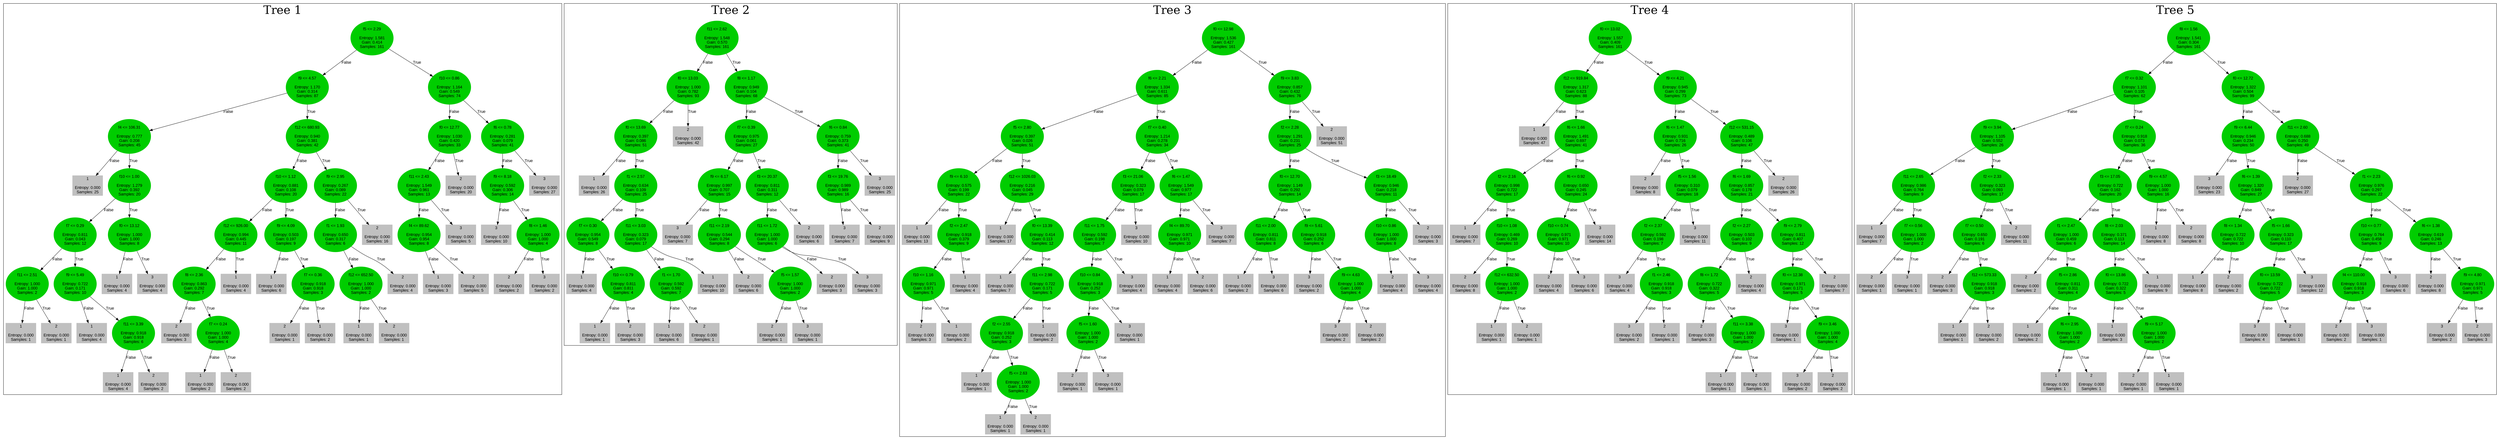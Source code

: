 digraph RandomForest {
	graph [fontsize=40]
	node [fontname=Arial style=filled]
	edge [fontname=Arial]
	subgraph cluster_1 {
		140003292626280 [label="f5 <= 2.29

Entropy: 1.581
Gain: 0.414
Samples: 161" color=green3 shape=ellipse]
		140003292626280 -> 140003292780864 [label=False]
		140003292626280 -> 140003290212616 [label=True]
		140003292780864 [label="f9 <= 4.57

Entropy: 1.170
Gain: 0.314
Samples: 87" color=green3 shape=ellipse]
		140003292780864 -> 140003290213288 [label=False]
		140003292780864 -> 140003290210880 [label=True]
		140003290212616 [label="f10 <= 0.86

Entropy: 1.164
Gain: 0.549
Samples: 74" color=green3 shape=ellipse]
		140003290212616 -> 140003290211832 [label=False]
		140003290212616 -> 140003290343296 [label=True]
		140003290213288 [label="f4 <= 106.31

Entropy: 0.777
Gain: 0.208
Samples: 45" color=green3 shape=ellipse]
		140003290213288 -> 140003290210600 [label=False]
		140003290213288 -> 140003290342120 [label=True]
		140003290210880 [label="f12 <= 680.93

Entropy: 0.940
Gain: 0.381
Samples: 42" color=green3 shape=ellipse]
		140003290210880 -> 140003290343912 [label=False]
		140003290210880 -> 140003290345088 [label=True]
		140003290211832 [label="f0 <= 12.77

Entropy: 1.030
Gain: 0.420
Samples: 33" color=green3 shape=ellipse]
		140003290211832 -> 140003290341672 [label=False]
		140003290211832 -> 140003290352328 [label=True]
		140003290343296 [label="f6 <= 0.78

Entropy: 0.281
Gain: 0.079
Samples: 41" color=green3 shape=ellipse]
		140003290343296 -> 140003290343408 [label=False]
		140003290343296 -> 140003292674312 [label=True]
		140003290210600 [label="1

Entropy: 0.000
Samples: 25" color=gray shape=box]
		140003290342120 [label="f10 <= 1.00

Entropy: 1.279
Gain: 0.392
Samples: 20" color=green3 shape=ellipse]
		140003290342120 -> 140003290345312 [label=False]
		140003290342120 -> 140003290345424 [label=True]
		140003290343912 [label="f10 <= 1.12

Entropy: 0.881
Gain: 0.108
Samples: 20" color=green3 shape=ellipse]
		140003290343912 -> 140003290344304 [label=False]
		140003290343912 -> 140003290352608 [label=True]
		140003290345088 [label="f9 <= 2.95

Entropy: 0.267
Gain: 0.089
Samples: 22" color=green3 shape=ellipse]
		140003290345088 -> 140003290344528 [label=False]
		140003290345088 -> 140003290352552 [label=True]
		140003290341672 [label="f11 <= 2.43

Entropy: 1.549
Gain: 0.961
Samples: 13" color=green3 shape=ellipse]
		140003290341672 -> 140003290344416 [label=False]
		140003290341672 -> 140003290351040 [label=True]
		140003290352328 [label="2

Entropy: 0.000
Samples: 20" color=gray shape=box]
		140003290343408 [label="f9 <= 8.18

Entropy: 0.592
Gain: 0.306
Samples: 14" color=green3 shape=ellipse]
		140003290343408 -> 140003290350592 [label=False]
		140003290343408 -> 140003292673472 [label=True]
		140003292674312 [label="3

Entropy: 0.000
Samples: 27" color=gray shape=box]
		140003290345312 [label="f7 <= 0.29

Entropy: 0.811
Gain: 0.043
Samples: 12" color=green3 shape=ellipse]
		140003290345312 -> 140003290342344 [label=False]
		140003290345312 -> 140003290350480 [label=True]
		140003290345424 [label="f0 <= 13.12

Entropy: 1.000
Gain: 1.000
Samples: 8" color=green3 shape=ellipse]
		140003290345424 -> 140003290352664 [label=False]
		140003290345424 -> 140003290353504 [label=True]
		140003290344304 [label="f12 <= 926.00

Entropy: 0.994
Gain: 0.445
Samples: 11" color=green3 shape=ellipse]
		140003290344304 -> 140003290351096 [label=False]
		140003290344304 -> 140003290351488 [label=True]
		140003290352608 [label="f9 <= 4.09

Entropy: 0.503
Gain: 0.197
Samples: 9" color=green3 shape=ellipse]
		140003290352608 -> 140003290349640 [label=False]
		140003290352608 -> 140003290351656 [label=True]
		140003290344528 [label="f1 <= 1.93

Entropy: 0.650
Gain: 0.317
Samples: 6" color=green3 shape=ellipse]
		140003290344528 -> 140003290351544 [label=False]
		140003290344528 -> 140003292672464 [label=True]
		140003290352552 [label="2

Entropy: 0.000
Samples: 16" color=gray shape=box]
		140003290344416 [label="f4 <= 89.62

Entropy: 0.954
Gain: 0.954
Samples: 8" color=green3 shape=ellipse]
		140003290344416 -> 140003290352888 [label=False]
		140003290344416 -> 140003292673920 [label=True]
		140003290351040 [label="3

Entropy: 0.000
Samples: 5" color=gray shape=box]
		140003290350592 [label="3

Entropy: 0.000
Samples: 10" color=gray shape=box]
		140003292673472 [label="f8 <= 1.46

Entropy: 1.000
Gain: 1.000
Samples: 4" color=green3 shape=ellipse]
		140003292673472 -> 140003292675152 [label=False]
		140003292673472 -> 140003289936280 [label=True]
		140003290342344 [label="f11 <= 2.51

Entropy: 1.000
Gain: 1.000
Samples: 2" color=green3 shape=ellipse]
		140003290342344 -> 140003290353224 [label=False]
		140003290342344 -> 140003290351432 [label=True]
		140003290350480 [label="f9 <= 5.49

Entropy: 0.722
Gain: 0.171
Samples: 10" color=green3 shape=ellipse]
		140003290350480 -> 140003290352776 [label=False]
		140003290350480 -> 140003290350704 [label=True]
		140003290352664 [label="1

Entropy: 0.000
Samples: 4" color=gray shape=box]
		140003290353504 [label="3

Entropy: 0.000
Samples: 4" color=gray shape=box]
		140003290351096 [label="f8 <= 2.36

Entropy: 0.863
Gain: 0.292
Samples: 7" color=green3 shape=ellipse]
		140003290351096 -> 140003290351936 [label=False]
		140003290351096 -> 140003290351208 [label=True]
		140003290351488 [label="1

Entropy: 0.000
Samples: 4" color=gray shape=box]
		140003290349640 [label="1

Entropy: 0.000
Samples: 6" color=gray shape=box]
		140003290351656 [label="f7 <= 0.36

Entropy: 0.918
Gain: 0.918
Samples: 3" color=green3 shape=ellipse]
		140003290351656 -> 140003292674928 [label=False]
		140003290351656 -> 140003292672184 [label=True]
		140003290351544 [label="f12 <= 652.50

Entropy: 1.000
Gain: 1.000
Samples: 2" color=green3 shape=ellipse]
		140003290351544 -> 140003292672632 [label=False]
		140003290351544 -> 140003292675936 [label=True]
		140003292672464 [label="2

Entropy: 0.000
Samples: 4" color=gray shape=box]
		140003290352888 [label="1

Entropy: 0.000
Samples: 3" color=gray shape=box]
		140003292673920 [label="2

Entropy: 0.000
Samples: 5" color=gray shape=box]
		140003292675152 [label="2

Entropy: 0.000
Samples: 2" color=gray shape=box]
		140003289936280 [label="3

Entropy: 0.000
Samples: 2" color=gray shape=box]
		140003290353224 [label="1

Entropy: 0.000
Samples: 1" color=gray shape=box]
		140003290351432 [label="2

Entropy: 0.000
Samples: 1" color=gray shape=box]
		140003290352776 [label="1

Entropy: 0.000
Samples: 4" color=gray shape=box]
		140003290350704 [label="f11 <= 3.39

Entropy: 0.918
Gain: 0.918
Samples: 6" color=green3 shape=ellipse]
		140003290350704 -> 140003290353000 [label=False]
		140003290350704 -> 140003290352440 [label=True]
		140003290351936 [label="2

Entropy: 0.000
Samples: 3" color=gray shape=box]
		140003290351208 [label="f7 <= 0.24

Entropy: 1.000
Gain: 1.000
Samples: 4" color=green3 shape=ellipse]
		140003290351208 -> 140003292673584 [label=False]
		140003290351208 -> 140003292673024 [label=True]
		140003292674928 [label="2

Entropy: 0.000
Samples: 1" color=gray shape=box]
		140003292672184 [label="1

Entropy: 0.000
Samples: 2" color=gray shape=box]
		140003292672632 [label="1

Entropy: 0.000
Samples: 1" color=gray shape=box]
		140003292675936 [label="2

Entropy: 0.000
Samples: 1" color=gray shape=box]
		140003290353000 [label="1

Entropy: 0.000
Samples: 4" color=gray shape=box]
		140003290352440 [label="2

Entropy: 0.000
Samples: 2" color=gray shape=box]
		140003292673584 [label="1

Entropy: 0.000
Samples: 2" color=gray shape=box]
		140003292673024 [label="2

Entropy: 0.000
Samples: 2" color=gray shape=box]
		label="Tree 1"
	}
	subgraph cluster_2 {
		140003292626392 [label="f11 <= 2.62

Entropy: 1.548
Gain: 0.570
Samples: 161" color=green3 shape=ellipse]
		140003292626392 -> 140003292781704 [label=False]
		140003292626392 -> 140003290210544 [label=True]
		140003292781704 [label="f0 <= 13.03

Entropy: 1.000
Gain: 0.782
Samples: 93" color=green3 shape=ellipse]
		140003292781704 -> 140003290213736 [label=False]
		140003292781704 -> 140003290343520 [label=True]
		140003290210544 [label="f8 <= 1.17

Entropy: 0.949
Gain: 0.104
Samples: 68" color=green3 shape=ellipse]
		140003290210544 -> 140003290211160 [label=False]
		140003290210544 -> 140003290345032 [label=True]
		140003290213736 [label="f0 <= 13.69

Entropy: 0.397
Gain: 0.086
Samples: 51" color=green3 shape=ellipse]
		140003290213736 -> 140003290211384 [label=False]
		140003290213736 -> 140003290345144 [label=True]
		140003290343520 [label="2

Entropy: 0.000
Samples: 42" color=gray shape=box]
		140003290211160 [label="f7 <= 0.39

Entropy: 0.975
Gain: 0.061
Samples: 27" color=green3 shape=ellipse]
		140003290211160 -> 140003290341728 [label=False]
		140003290211160 -> 140003290341560 [label=True]
		140003290345032 [label="f6 <= 0.84

Entropy: 0.759
Gain: 0.373
Samples: 41" color=green3 shape=ellipse]
		140003290345032 -> 140003290341616 [label=False]
		140003290345032 -> 140003290349808 [label=True]
		140003290211384 [label="1

Entropy: 0.000
Samples: 26" color=gray shape=box]
		140003290345144 [label="f1 <= 2.57

Entropy: 0.634
Gain: 0.109
Samples: 25" color=green3 shape=ellipse]
		140003290345144 -> 140003290341840 [label=False]
		140003290345144 -> 140003290342512 [label=True]
		140003290341728 [label="f9 <= 6.17

Entropy: 0.997
Gain: 0.707
Samples: 15" color=green3 shape=ellipse]
		140003290341728 -> 140003290345200 [label=False]
		140003290341728 -> 140003290351264 [label=True]
		140003290341560 [label="f3 <= 20.37

Entropy: 0.811
Gain: 0.311
Samples: 12" color=green3 shape=ellipse]
		140003290341560 -> 140003290349920 [label=False]
		140003290341560 -> 140003290349752 [label=True]
		140003290341616 [label="f3 <= 19.76

Entropy: 0.989
Gain: 0.989
Samples: 16" color=green3 shape=ellipse]
		140003290341616 -> 140003290350256 [label=False]
		140003290341616 -> 140003290350200 [label=True]
		140003290349808 [label="3

Entropy: 0.000
Samples: 25" color=gray shape=box]
		140003290341840 [label="f7 <= 0.30

Entropy: 0.954
Gain: 0.549
Samples: 8" color=green3 shape=ellipse]
		140003290341840 -> 140003290343744 [label=False]
		140003290341840 -> 140003290349864 [label=True]
		140003290342512 [label="f11 <= 3.03

Entropy: 0.323
Gain: 0.079
Samples: 17" color=green3 shape=ellipse]
		140003290342512 -> 140003290350424 [label=False]
		140003290342512 -> 140003290352384 [label=True]
		140003290345200 [label="3

Entropy: 0.000
Samples: 7" color=gray shape=box]
		140003290351264 [label="f11 <= 2.19

Entropy: 0.544
Gain: 0.294
Samples: 8" color=green3 shape=ellipse]
		140003290351264 -> 140003290353280 [label=False]
		140003290351264 -> 140003290353112 [label=True]
		140003290349920 [label="f11 <= 1.72

Entropy: 1.000
Gain: 1.000
Samples: 6" color=green3 shape=ellipse]
		140003290349920 -> 140003290352272 [label=False]
		140003290349920 -> 140003292672744 [label=True]
		140003290349752 [label="2

Entropy: 0.000
Samples: 6" color=gray shape=box]
		140003290350256 [label="3

Entropy: 0.000
Samples: 7" color=gray shape=box]
		140003290350200 [label="2

Entropy: 0.000
Samples: 9" color=gray shape=box]
		140003290343744 [label="1

Entropy: 0.000
Samples: 4" color=gray shape=box]
		140003290349864 [label="f10 <= 0.79

Entropy: 0.811
Gain: 0.811
Samples: 4" color=green3 shape=ellipse]
		140003290349864 -> 140003290353392 [label=False]
		140003290349864 -> 140003290350648 [label=True]
		140003290350424 [label="f1 <= 1.70

Entropy: 0.592
Gain: 0.592
Samples: 7" color=green3 shape=ellipse]
		140003290350424 -> 140003290350144 [label=False]
		140003290350424 -> 140003290353560 [label=True]
		140003290352384 [label="1

Entropy: 0.000
Samples: 10" color=gray shape=box]
		140003290353280 [label="2

Entropy: 0.000
Samples: 6" color=gray shape=box]
		140003290353112 [label="f5 <= 1.57

Entropy: 1.000
Gain: 1.000
Samples: 2" color=green3 shape=ellipse]
		140003290353112 -> 140003290352496 [label=False]
		140003290353112 -> 140003292672408 [label=True]
		140003290352272 [label="2

Entropy: 0.000
Samples: 3" color=gray shape=box]
		140003292672744 [label="3

Entropy: 0.000
Samples: 3" color=gray shape=box]
		140003290353392 [label="1

Entropy: 0.000
Samples: 1" color=gray shape=box]
		140003290350648 [label="2

Entropy: 0.000
Samples: 3" color=gray shape=box]
		140003290350144 [label="1

Entropy: 0.000
Samples: 6" color=gray shape=box]
		140003290353560 [label="2

Entropy: 0.000
Samples: 1" color=gray shape=box]
		140003290352496 [label="2

Entropy: 0.000
Samples: 1" color=gray shape=box]
		140003292672408 [label="3

Entropy: 0.000
Samples: 1" color=gray shape=box]
		label="Tree 2"
	}
	subgraph cluster_3 {
		140003292625832 [label="f0 <= 12.98

Entropy: 1.536
Gain: 0.427
Samples: 161" color=green3 shape=ellipse]
		140003292625832 -> 140003290211776 [label=False]
		140003292625832 -> 140003290213904 [label=True]
		140003290211776 [label="f6 <= 2.21

Entropy: 1.334
Gain: 0.611
Samples: 85" color=green3 shape=ellipse]
		140003290211776 -> 140003290211048 [label=False]
		140003290211776 -> 140003290342792 [label=True]
		140003290213904 [label="f9 <= 3.83

Entropy: 0.857
Gain: 0.432
Samples: 76" color=green3 shape=ellipse]
		140003290213904 -> 140003290211496 [label=False]
		140003290213904 -> 140003290353168 [label=True]
		140003290211048 [label="f5 <= 2.80

Entropy: 0.397
Gain: 0.026
Samples: 51" color=green3 shape=ellipse]
		140003290211048 -> 140003290210768 [label=False]
		140003290211048 -> 140003290342848 [label=True]
		140003290342792 [label="f7 <= 0.40

Entropy: 1.214
Gain: 0.278
Samples: 34" color=green3 shape=ellipse]
		140003290342792 -> 140003290344080 [label=False]
		140003290342792 -> 140003290341504 [label=True]
		140003290211496 [label="f2 <= 2.28

Entropy: 1.291
Gain: 0.231
Samples: 25" color=green3 shape=ellipse]
		140003290211496 -> 140003290341784 [label=False]
		140003290211496 -> 140003290351376 [label=True]
		140003290353168 [label="2

Entropy: 0.000
Samples: 51" color=gray shape=box]
		140003290210768 [label="f9 <= 6.10

Entropy: 0.575
Gain: 0.199
Samples: 22" color=green3 shape=ellipse]
		140003290210768 -> 140003290344192 [label=False]
		140003290210768 -> 140003290343800 [label=True]
		140003290342848 [label="f12 <= 1026.03

Entropy: 0.216
Gain: 0.045
Samples: 29" color=green3 shape=ellipse]
		140003290342848 -> 140003290344976 [label=False]
		140003290342848 -> 140003290350088 [label=True]
		140003290344080 [label="f3 <= 21.06

Entropy: 0.323
Gain: 0.079
Samples: 17" color=green3 shape=ellipse]
		140003290344080 -> 140003290345368 [label=False]
		140003290344080 -> 140003290349976 [label=True]
		140003290341504 [label="f6 <= 1.47

Entropy: 1.549
Gain: 0.977
Samples: 17" color=green3 shape=ellipse]
		140003290341504 -> 140003290349696 [label=False]
		140003290341504 -> 140003292675768 [label=True]
		140003290341784 [label="f0 <= 12.70

Entropy: 1.149
Gain: 0.292
Samples: 14" color=green3 shape=ellipse]
		140003290341784 -> 140003290351712 [label=False]
		140003290341784 -> 140003292672296 [label=True]
		140003290351376 [label="f3 <= 18.49

Entropy: 0.946
Gain: 0.218
Samples: 11" color=green3 shape=ellipse]
		140003290351376 -> 140003290352048 [label=False]
		140003290351376 -> 140003289936896 [label=True]
		140003290344192 [label="1

Entropy: 0.000
Samples: 13" color=gray shape=box]
		140003290343800 [label="f2 <= 2.47

Entropy: 0.918
Gain: 0.379
Samples: 9" color=green3 shape=ellipse]
		140003290343800 -> 140003290342624 [label=False]
		140003290343800 -> 140003290351152 [label=True]
		140003290344976 [label="1

Entropy: 0.000
Samples: 17" color=gray shape=box]
		140003290350088 [label="f0 <= 13.39

Entropy: 0.414
Gain: 0.113
Samples: 12" color=green3 shape=ellipse]
		140003290350088 -> 140003290350536 [label=False]
		140003290350088 -> 140003290352720 [label=True]
		140003290345368 [label="f11 <= 1.75

Entropy: 0.592
Gain: 0.198
Samples: 7" color=green3 shape=ellipse]
		140003290345368 -> 140003290352944 [label=False]
		140003290345368 -> 140003292673752 [label=True]
		140003290349976 [label="3

Entropy: 0.000
Samples: 10" color=gray shape=box]
		140003290349696 [label="f4 <= 89.70

Entropy: 0.971
Gain: 0.971
Samples: 10" color=green3 shape=ellipse]
		140003290349696 -> 140003292672912 [label=False]
		140003290349696 -> 140003292675712 [label=True]
		140003292675768 [label="3

Entropy: 0.000
Samples: 7" color=gray shape=box]
		140003290351712 [label="f11 <= 2.00

Entropy: 0.811
Gain: 0.811
Samples: 8" color=green3 shape=ellipse]
		140003290351712 -> 140003292673304 [label=False]
		140003290351712 -> 140003292675208 [label=True]
		140003292672296 [label="f9 <= 5.61

Entropy: 0.918
Gain: 0.252
Samples: 6" color=green3 shape=ellipse]
		140003292672296 -> 140003292675488 [label=False]
		140003292672296 -> 140003289938800 [label=True]
		140003290352048 [label="f10 <= 0.86

Entropy: 1.000
Gain: 1.000
Samples: 8" color=green3 shape=ellipse]
		140003290352048 -> 140003292675992 [label=False]
		140003290352048 -> 140003289937064 [label=True]
		140003289936896 [label="2

Entropy: 0.000
Samples: 3" color=gray shape=box]
		140003290342624 [label="f10 <= 1.16

Entropy: 0.971
Gain: 0.971
Samples: 5" color=green3 shape=ellipse]
		140003290342624 -> 140003290352104 [label=False]
		140003290342624 -> 140003290350760 [label=True]
		140003290351152 [label="1

Entropy: 0.000
Samples: 4" color=gray shape=box]
		140003290350536 [label="1

Entropy: 0.000
Samples: 7" color=gray shape=box]
		140003290352720 [label="f11 <= 2.98

Entropy: 0.722
Gain: 0.171
Samples: 5" color=green3 shape=ellipse]
		140003290352720 -> 140003290352216 [label=False]
		140003290352720 -> 140003292674536 [label=True]
		140003290352944 [label="f10 <= 0.84

Entropy: 0.918
Gain: 0.252
Samples: 3" color=green3 shape=ellipse]
		140003290352944 -> 140003292675600 [label=False]
		140003290352944 -> 140003292673696 [label=True]
		140003292673752 [label="3

Entropy: 0.000
Samples: 4" color=gray shape=box]
		140003292672912 [label="1

Entropy: 0.000
Samples: 4" color=gray shape=box]
		140003292675712 [label="2

Entropy: 0.000
Samples: 6" color=gray shape=box]
		140003292673304 [label="1

Entropy: 0.000
Samples: 2" color=gray shape=box]
		140003292675208 [label="3

Entropy: 0.000
Samples: 6" color=gray shape=box]
		140003292675488 [label="3

Entropy: 0.000
Samples: 2" color=gray shape=box]
		140003289938800 [label="f9 <= 4.63

Entropy: 1.000
Gain: 1.000
Samples: 4" color=green3 shape=ellipse]
		140003289938800 -> 140003289938072 [label=False]
		140003289938800 -> 140003289938352 [label=True]
		140003292675992 [label="2

Entropy: 0.000
Samples: 4" color=gray shape=box]
		140003289937064 [label="3

Entropy: 0.000
Samples: 4" color=gray shape=box]
		140003290352104 [label="2

Entropy: 0.000
Samples: 3" color=gray shape=box]
		140003290350760 [label="1

Entropy: 0.000
Samples: 2" color=gray shape=box]
		140003290352216 [label="f2 <= 2.55

Entropy: 0.918
Gain: 0.252
Samples: 3" color=green3 shape=ellipse]
		140003290352216 -> 140003292675656 [label=False]
		140003290352216 -> 140003292673080 [label=True]
		140003292674536 [label="1

Entropy: 0.000
Samples: 2" color=gray shape=box]
		140003292675600 [label="f5 <= 1.60

Entropy: 1.000
Gain: 1.000
Samples: 2" color=green3 shape=ellipse]
		140003292675600 -> 140003292675320 [label=False]
		140003292675600 -> 140003289939640 [label=True]
		140003292673696 [label="3

Entropy: 0.000
Samples: 1" color=gray shape=box]
		140003289938072 [label="3

Entropy: 0.000
Samples: 2" color=gray shape=box]
		140003289938352 [label="2

Entropy: 0.000
Samples: 2" color=gray shape=box]
		140003292675656 [label="1

Entropy: 0.000
Samples: 1" color=gray shape=box]
		140003292673080 [label="f5 <= 2.63

Entropy: 1.000
Gain: 1.000
Samples: 2" color=green3 shape=ellipse]
		140003292673080 -> 140003292673528 [label=False]
		140003292673080 -> 140003289936784 [label=True]
		140003292675320 [label="2

Entropy: 0.000
Samples: 1" color=gray shape=box]
		140003289939640 [label="3

Entropy: 0.000
Samples: 1" color=gray shape=box]
		140003292673528 [label="1

Entropy: 0.000
Samples: 1" color=gray shape=box]
		140003289936784 [label="2

Entropy: 0.000
Samples: 1" color=gray shape=box]
		label="Tree 3"
	}
	subgraph cluster_4 {
		140003292625552 [label="f0 <= 13.02

Entropy: 1.557
Gain: 0.409
Samples: 161" color=green3 shape=ellipse]
		140003292625552 -> 140003290212784 [label=False]
		140003292625552 -> 140003290212952 [label=True]
		140003290212784 [label="f12 <= 919.84

Entropy: 1.317
Gain: 0.623
Samples: 88" color=green3 shape=ellipse]
		140003290212784 -> 140003290213400 [label=False]
		140003290212784 -> 140003290212840 [label=True]
		140003290212952 [label="f9 <= 4.21

Entropy: 0.945
Gain: 0.299
Samples: 73" color=green3 shape=ellipse]
		140003290212952 -> 140003290211944 [label=False]
		140003290212952 -> 140003290342904 [label=True]
		140003290213400 [label="1

Entropy: 0.000
Samples: 47" color=gray shape=box]
		140003290212840 [label="f6 <= 1.66

Entropy: 1.491
Gain: 0.697
Samples: 41" color=green3 shape=ellipse]
		140003290212840 -> 140003290212560 [label=False]
		140003290212840 -> 140003290343856 [label=True]
		140003290211944 [label="f6 <= 1.47

Entropy: 0.931
Gain: 0.716
Samples: 26" color=green3 shape=ellipse]
		140003290211944 -> 140003290353616 [label=False]
		140003290211944 -> 140003290343688 [label=True]
		140003290342904 [label="f12 <= 531.15

Entropy: 0.489
Gain: 0.106
Samples: 47" color=green3 shape=ellipse]
		140003290342904 -> 140003290342680 [label=False]
		140003290342904 -> 140003292673136 [label=True]
		140003290212560 [label="f2 <= 2.16

Entropy: 0.998
Gain: 0.722
Samples: 17" color=green3 shape=ellipse]
		140003290212560 -> 140003290343576 [label=False]
		140003290212560 -> 140003290343184 [label=True]
		140003290343856 [label="f6 <= 0.92

Entropy: 0.650
Gain: 0.245
Samples: 24" color=green3 shape=ellipse]
		140003290343856 -> 140003290342400 [label=False]
		140003290343856 -> 140003292675040 [label=True]
		140003290353616 [label="2

Entropy: 0.000
Samples: 8" color=gray shape=box]
		140003290343688 [label="f5 <= 1.56

Entropy: 0.310
Gain: 0.079
Samples: 18" color=green3 shape=ellipse]
		140003290343688 -> 140003290344920 [label=False]
		140003290343688 -> 140003292674760 [label=True]
		140003290342680 [label="f6 <= 1.69

Entropy: 0.857
Gain: 0.178
Samples: 21" color=green3 shape=ellipse]
		140003290342680 -> 140003292674592 [label=False]
		140003290342680 -> 140003289939416 [label=True]
		140003292673136 [label="2

Entropy: 0.000
Samples: 26" color=gray shape=box]
		140003290343576 [label="1

Entropy: 0.000
Samples: 7" color=gray shape=box]
		140003290343184 [label="f10 <= 1.08

Entropy: 0.469
Gain: 0.269
Samples: 10" color=green3 shape=ellipse]
		140003290343184 -> 140003290341952 [label=False]
		140003290343184 -> 140003290344024 [label=True]
		140003290342400 [label="f10 <= 0.74

Entropy: 0.971
Gain: 0.971
Samples: 10" color=green3 shape=ellipse]
		140003290342400 -> 140003290341448 [label=False]
		140003290342400 -> 140003292674704 [label=True]
		140003292675040 [label="3

Entropy: 0.000
Samples: 14" color=gray shape=box]
		140003290344920 [label="f2 <= 2.37

Entropy: 0.592
Gain: 0.198
Samples: 7" color=green3 shape=ellipse]
		140003290344920 -> 140003292675432 [label=False]
		140003290344920 -> 140003292673248 [label=True]
		140003292674760 [label="3

Entropy: 0.000
Samples: 11" color=gray shape=box]
		140003292674592 [label="f2 <= 2.27

Entropy: 0.503
Gain: 0.102
Samples: 9" color=green3 shape=ellipse]
		140003292674592 -> 140003292675544 [label=False]
		140003292674592 -> 140003289937848 [label=True]
		140003289939416 [label="f9 <= 2.79

Entropy: 0.811
Gain: 0.407
Samples: 12" color=green3 shape=ellipse]
		140003289939416 -> 140003289939472 [label=False]
		140003289939416 -> 140003289939248 [label=True]
		140003290341952 [label="2

Entropy: 0.000
Samples: 8" color=gray shape=box]
		140003290344024 [label="f12 <= 632.50

Entropy: 1.000
Gain: 1.000
Samples: 2" color=green3 shape=ellipse]
		140003290344024 -> 140003292673640 [label=False]
		140003290344024 -> 140003292672856 [label=True]
		140003290341448 [label="2

Entropy: 0.000
Samples: 4" color=gray shape=box]
		140003292674704 [label="3

Entropy: 0.000
Samples: 6" color=gray shape=box]
		140003292675432 [label="3

Entropy: 0.000
Samples: 4" color=gray shape=box]
		140003292673248 [label="f1 <= 2.46

Entropy: 0.918
Gain: 0.918
Samples: 3" color=green3 shape=ellipse]
		140003292673248 -> 140003289938296 [label=False]
		140003292673248 -> 140003289937792 [label=True]
		140003292675544 [label="f8 <= 1.72

Entropy: 0.722
Gain: 0.322
Samples: 5" color=green3 shape=ellipse]
		140003292675544 -> 140003289936224 [label=False]
		140003292675544 -> 140003289937120 [label=True]
		140003289937848 [label="2

Entropy: 0.000
Samples: 4" color=gray shape=box]
		140003289939472 [label="f0 <= 12.38

Entropy: 0.971
Gain: 0.171
Samples: 5" color=green3 shape=ellipse]
		140003289939472 -> 140003289938856 [label=False]
		140003289939472 -> 140003289937512 [label=True]
		140003289939248 [label="2

Entropy: 0.000
Samples: 7" color=gray shape=box]
		140003292673640 [label="1

Entropy: 0.000
Samples: 1" color=gray shape=box]
		140003292672856 [label="2

Entropy: 0.000
Samples: 1" color=gray shape=box]
		140003289938296 [label="3

Entropy: 0.000
Samples: 2" color=gray shape=box]
		140003289937792 [label="2

Entropy: 0.000
Samples: 1" color=gray shape=box]
		140003289936224 [label="2

Entropy: 0.000
Samples: 3" color=gray shape=box]
		140003289937120 [label="f11 <= 3.38

Entropy: 1.000
Gain: 1.000
Samples: 2" color=green3 shape=ellipse]
		140003289937120 -> 140003289937568 [label=False]
		140003289937120 -> 140003289938744 [label=True]
		140003289938856 [label="3

Entropy: 0.000
Samples: 1" color=gray shape=box]
		140003289937512 [label="f9 <= 3.46

Entropy: 1.000
Gain: 1.000
Samples: 4" color=green3 shape=ellipse]
		140003289937512 -> 140003289939192 [label=False]
		140003289937512 -> 140003289936560 [label=True]
		140003289937568 [label="1

Entropy: 0.000
Samples: 1" color=gray shape=box]
		140003289938744 [label="2

Entropy: 0.000
Samples: 1" color=gray shape=box]
		140003289939192 [label="3

Entropy: 0.000
Samples: 2" color=gray shape=box]
		140003289936560 [label="2

Entropy: 0.000
Samples: 2" color=gray shape=box]
		label="Tree 4"
	}
	subgraph cluster_5 {
		140003292779072 [label="f8 <= 1.56

Entropy: 1.541
Gain: 0.304
Samples: 161" color=green3 shape=ellipse]
		140003292779072 -> 140003290212672 [label=False]
		140003292779072 -> 140003290214016 [label=True]
		140003290212672 [label="f7 <= 0.32

Entropy: 1.101
Gain: 0.105
Samples: 62" color=green3 shape=ellipse]
		140003290212672 -> 140003290211104 [label=False]
		140003290212672 -> 140003290210376 [label=True]
		140003290214016 [label="f0 <= 12.72

Entropy: 1.322
Gain: 0.504
Samples: 99" color=green3 shape=ellipse]
		140003290214016 -> 140003290351768 [label=False]
		140003290214016 -> 140003290342232 [label=True]
		140003290211104 [label="f9 <= 3.94

Entropy: 1.105
Gain: 0.552
Samples: 26" color=green3 shape=ellipse]
		140003290211104 -> 140003290213456 [label=False]
		140003290211104 -> 140003290353448 [label=True]
		140003290210376 [label="f7 <= 0.24

Entropy: 0.918
Gain: 0.073
Samples: 36" color=green3 shape=ellipse]
		140003290210376 -> 140003290350032 [label=False]
		140003290210376 -> 140003290343632 [label=True]
		140003290351768 [label="f9 <= 6.44

Entropy: 0.946
Gain: 0.234
Samples: 50" color=green3 shape=ellipse]
		140003290351768 -> 140003290211216 [label=False]
		140003290351768 -> 140003290342568 [label=True]
		140003290342232 [label="f11 <= 2.60

Entropy: 0.688
Gain: 0.250
Samples: 49" color=green3 shape=ellipse]
		140003290342232 -> 140003290342288 [label=False]
		140003290342232 -> 140003289937624 [label=True]
		140003290213456 [label="f11 <= 2.65

Entropy: 0.986
Gain: 0.764
Samples: 9" color=green3 shape=ellipse]
		140003290213456 -> 140003290351880 [label=False]
		140003290213456 -> 140003290341896 [label=True]
		140003290353448 [label="f2 <= 2.33

Entropy: 0.323
Gain: 0.093
Samples: 17" color=green3 shape=ellipse]
		140003290353448 -> 140003290343968 [label=False]
		140003290353448 -> 140003292674816 [label=True]
		140003290350032 [label="f3 <= 17.05

Entropy: 0.722
Gain: 0.162
Samples: 20" color=green3 shape=ellipse]
		140003290350032 -> 140003290344808 [label=False]
		140003290350032 -> 140003292673864 [label=True]
		140003290343632 [label="f9 <= 4.57

Entropy: 1.000
Gain: 1.000
Samples: 16" color=green3 shape=ellipse]
		140003290343632 -> 140003290344584 [label=False]
		140003290343632 -> 140003289937232 [label=True]
		140003290211216 [label="3

Entropy: 0.000
Samples: 23" color=gray shape=box]
		140003290342568 [label="f6 <= 1.39

Entropy: 1.320
Gain: 0.849
Samples: 27" color=green3 shape=ellipse]
		140003290342568 -> 140003292673976 [label=False]
		140003290342568 -> 140003289939808 [label=True]
		140003290342288 [label="2

Entropy: 0.000
Samples: 27" color=gray shape=box]
		140003289937624 [label="f1 <= 2.23

Entropy: 0.976
Gain: 0.297
Samples: 22" color=green3 shape=ellipse]
		140003289937624 -> 140003289938520 [label=False]
		140003289937624 -> 140003289937008 [label=True]
		140003290351880 [label="1

Entropy: 0.000
Samples: 7" color=gray shape=box]
		140003290341896 [label="f7 <= 0.56

Entropy: 1.000
Gain: 1.000
Samples: 2" color=green3 shape=ellipse]
		140003290341896 -> 140003290343352 [label=False]
		140003290341896 -> 140003292672968 [label=True]
		140003290343968 [label="f7 <= 0.50

Entropy: 0.650
Gain: 0.191
Samples: 6" color=green3 shape=ellipse]
		140003290343968 -> 140003290343464 [label=False]
		140003290343968 -> 140003292673416 [label=True]
		140003292674816 [label="2

Entropy: 0.000
Samples: 11" color=gray shape=box]
		140003290344808 [label="f1 <= 2.47

Entropy: 1.000
Gain: 0.459
Samples: 6" color=green3 shape=ellipse]
		140003290344808 -> 140003292672072 [label=False]
		140003290344808 -> 140003289938968 [label=True]
		140003292673864 [label="f8 <= 2.03

Entropy: 0.371
Gain: 0.113
Samples: 14" color=green3 shape=ellipse]
		140003292673864 -> 140003292674088 [label=False]
		140003292673864 -> 140003289937904 [label=True]
		140003290344584 [label="1

Entropy: 0.000
Samples: 8" color=gray shape=box]
		140003289937232 [label="2

Entropy: 0.000
Samples: 8" color=gray shape=box]
		140003292673976 [label="f8 <= 1.34

Entropy: 0.722
Gain: 0.722
Samples: 10" color=green3 shape=ellipse]
		140003292673976 -> 140003289939080 [label=False]
		140003292673976 -> 140003289936392 [label=True]
		140003289939808 [label="f5 <= 1.66

Entropy: 0.323
Gain: 0.110
Samples: 17" color=green3 shape=ellipse]
		140003289939808 -> 140003289939024 [label=False]
		140003289939808 -> 140003289939304 [label=True]
		140003289938520 [label="f10 <= 0.77

Entropy: 0.764
Gain: 0.458
Samples: 9" color=green3 shape=ellipse]
		140003289938520 -> 140003289937456 [label=False]
		140003289938520 -> 140003289938576 [label=True]
		140003289937008 [label="f6 <= 1.38

Entropy: 0.619
Gain: 0.246
Samples: 13" color=green3 shape=ellipse]
		140003289937008 -> 140003289939752 [label=False]
		140003289937008 -> 140003289939136 [label=True]
		140003290343352 [label="2

Entropy: 0.000
Samples: 1" color=gray shape=box]
		140003292672968 [label="3

Entropy: 0.000
Samples: 1" color=gray shape=box]
		140003290343464 [label="2

Entropy: 0.000
Samples: 3" color=gray shape=box]
		140003292673416 [label="f12 <= 573.33

Entropy: 0.918
Gain: 0.918
Samples: 3" color=green3 shape=ellipse]
		140003292673416 -> 140003292675376 [label=False]
		140003292673416 -> 140003289939528 [label=True]
		140003292672072 [label="2

Entropy: 0.000
Samples: 2" color=gray shape=box]
		140003289938968 [label="f5 <= 2.86

Entropy: 0.811
Gain: 0.311
Samples: 4" color=green3 shape=ellipse]
		140003289938968 -> 140003289938632 [label=False]
		140003289938968 -> 140003289936168 [label=True]
		140003292674088 [label="f0 <= 13.86

Entropy: 0.722
Gain: 0.322
Samples: 5" color=green3 shape=ellipse]
		140003292674088 -> 140003289938464 [label=False]
		140003292674088 -> 140003289936112 [label=True]
		140003289937904 [label="1

Entropy: 0.000
Samples: 9" color=gray shape=box]
		140003289939080 [label="1

Entropy: 0.000
Samples: 8" color=gray shape=box]
		140003289936392 [label="2

Entropy: 0.000
Samples: 2" color=gray shape=box]
		140003289939024 [label="f0 <= 13.59

Entropy: 0.722
Gain: 0.722
Samples: 5" color=green3 shape=ellipse]
		140003289939024 -> 140003289936448 [label=False]
		140003289939024 -> 140003289938128 [label=True]
		140003289939304 [label="3

Entropy: 0.000
Samples: 12" color=gray shape=box]
		140003289937456 [label="f4 <= 110.00

Entropy: 0.918
Gain: 0.918
Samples: 3" color=green3 shape=ellipse]
		140003289937456 -> 140003289936728 [label=False]
		140003289937456 -> 140003289939864 [label=True]
		140003289938576 [label="3

Entropy: 0.000
Samples: 6" color=gray shape=box]
		140003289939752 [label="2

Entropy: 0.000
Samples: 8" color=gray shape=box]
		140003289939136 [label="f9 <= 4.80

Entropy: 0.971
Gain: 0.971
Samples: 5" color=green3 shape=ellipse]
		140003289939136 -> 140003289940376 [label=False]
		140003289939136 -> 140003289940936 [label=True]
		140003292675376 [label="1

Entropy: 0.000
Samples: 1" color=gray shape=box]
		140003289939528 [label="2

Entropy: 0.000
Samples: 2" color=gray shape=box]
		140003289938632 [label="1

Entropy: 0.000
Samples: 2" color=gray shape=box]
		140003289936168 [label="f6 <= 2.95

Entropy: 1.000
Gain: 1.000
Samples: 2" color=green3 shape=ellipse]
		140003289936168 -> 140003289938912 [label=False]
		140003289936168 -> 140003289936952 [label=True]
		140003289938464 [label="1

Entropy: 0.000
Samples: 3" color=gray shape=box]
		140003289936112 [label="f9 <= 5.17

Entropy: 1.000
Gain: 1.000
Samples: 2" color=green3 shape=ellipse]
		140003289936112 -> 140003289938240 [label=False]
		140003289936112 -> 140003289939696 [label=True]
		140003289936448 [label="3

Entropy: 0.000
Samples: 4" color=gray shape=box]
		140003289938128 [label="2

Entropy: 0.000
Samples: 1" color=gray shape=box]
		140003289936728 [label="2

Entropy: 0.000
Samples: 2" color=gray shape=box]
		140003289939864 [label="3

Entropy: 0.000
Samples: 1" color=gray shape=box]
		140003289940376 [label="3

Entropy: 0.000
Samples: 2" color=gray shape=box]
		140003289940936 [label="2

Entropy: 0.000
Samples: 3" color=gray shape=box]
		140003289938912 [label="1

Entropy: 0.000
Samples: 1" color=gray shape=box]
		140003289936952 [label="2

Entropy: 0.000
Samples: 1" color=gray shape=box]
		140003289938240 [label="2

Entropy: 0.000
Samples: 1" color=gray shape=box]
		140003289939696 [label="1

Entropy: 0.000
Samples: 1" color=gray shape=box]
		label="Tree 5"
	}
}
